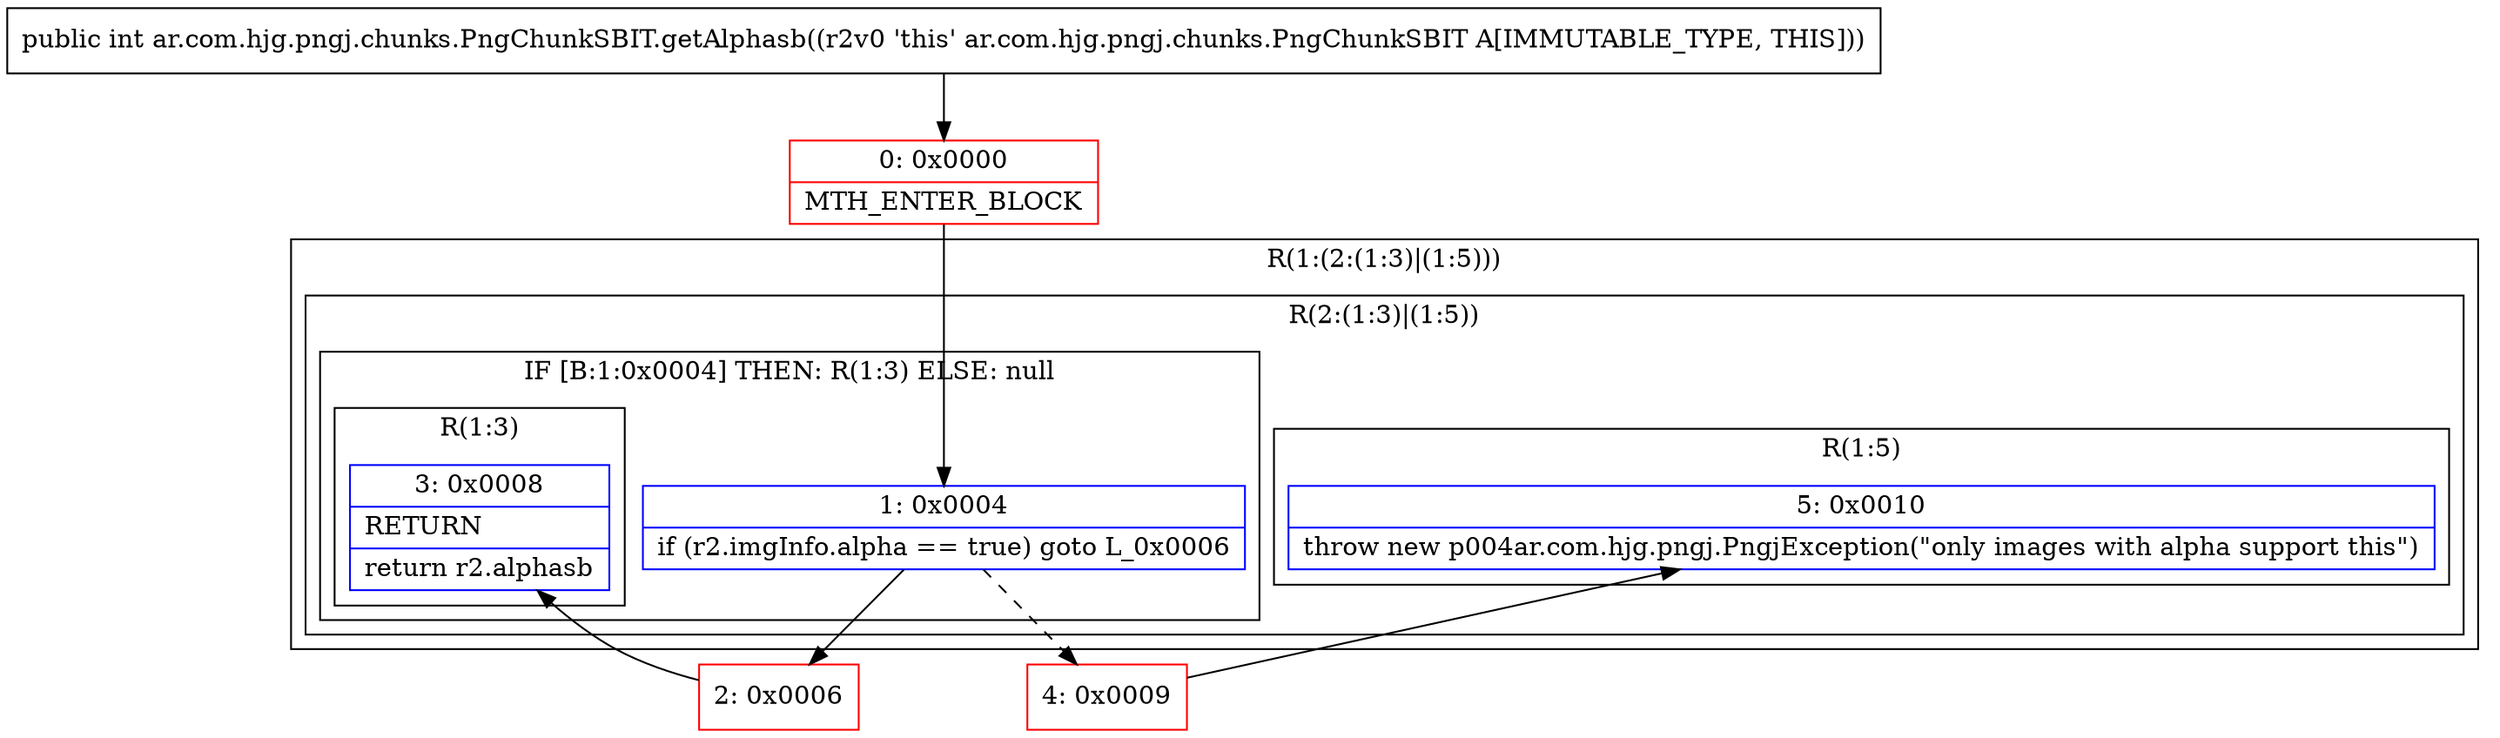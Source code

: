 digraph "CFG forar.com.hjg.pngj.chunks.PngChunkSBIT.getAlphasb()I" {
subgraph cluster_Region_994208839 {
label = "R(1:(2:(1:3)|(1:5)))";
node [shape=record,color=blue];
subgraph cluster_Region_2069728067 {
label = "R(2:(1:3)|(1:5))";
node [shape=record,color=blue];
subgraph cluster_IfRegion_1697071267 {
label = "IF [B:1:0x0004] THEN: R(1:3) ELSE: null";
node [shape=record,color=blue];
Node_1 [shape=record,label="{1\:\ 0x0004|if (r2.imgInfo.alpha == true) goto L_0x0006\l}"];
subgraph cluster_Region_1709686794 {
label = "R(1:3)";
node [shape=record,color=blue];
Node_3 [shape=record,label="{3\:\ 0x0008|RETURN\l|return r2.alphasb\l}"];
}
}
subgraph cluster_Region_1307551909 {
label = "R(1:5)";
node [shape=record,color=blue];
Node_5 [shape=record,label="{5\:\ 0x0010|throw new p004ar.com.hjg.pngj.PngjException(\"only images with alpha support this\")\l}"];
}
}
}
Node_0 [shape=record,color=red,label="{0\:\ 0x0000|MTH_ENTER_BLOCK\l}"];
Node_2 [shape=record,color=red,label="{2\:\ 0x0006}"];
Node_4 [shape=record,color=red,label="{4\:\ 0x0009}"];
MethodNode[shape=record,label="{public int ar.com.hjg.pngj.chunks.PngChunkSBIT.getAlphasb((r2v0 'this' ar.com.hjg.pngj.chunks.PngChunkSBIT A[IMMUTABLE_TYPE, THIS])) }"];
MethodNode -> Node_0;
Node_1 -> Node_2;
Node_1 -> Node_4[style=dashed];
Node_0 -> Node_1;
Node_2 -> Node_3;
Node_4 -> Node_5;
}

